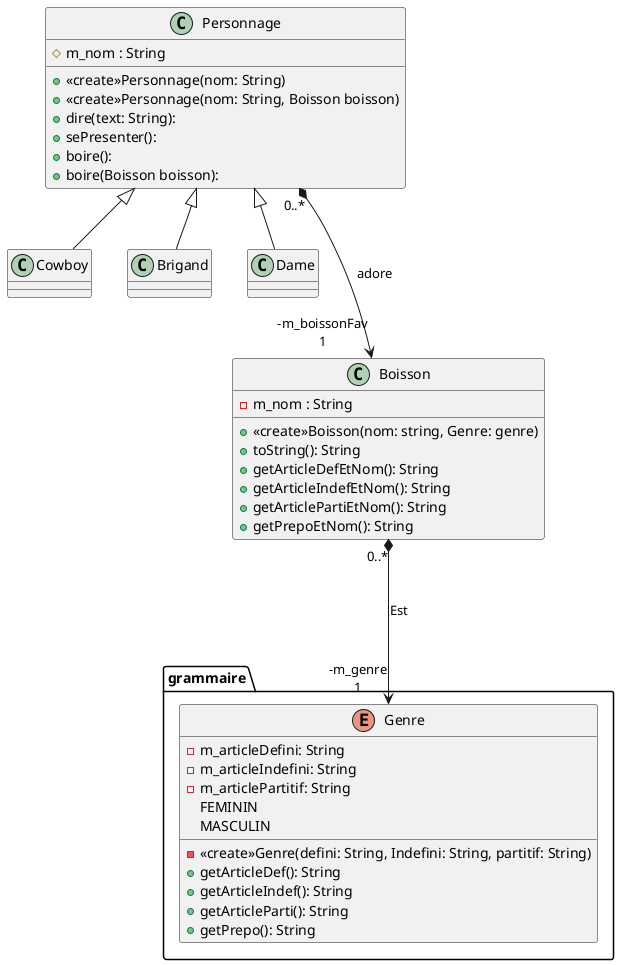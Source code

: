 @startuml

class Personnage{
    #m_nom : String
    +«create»Personnage(nom: String)
    +«create»Personnage(nom: String, Boisson boisson)
    +dire(text: String):
    +sePresenter():
    +boire():
    +boire(Boisson boisson):
}

class Cowboy extends Personnage{

}

class Brigand extends Personnage{

}

class Dame extends Personnage{

}


class Boisson{
    -m_nom : String
    +«create»Boisson(nom: string, Genre: genre)
    +toString(): String
    +getArticleDefEtNom(): String
    +getArticleIndefEtNom(): String
    +getArticlePartiEtNom(): String
    +getPrepoEtNom(): String

}

package grammaire {
    enum Genre{
        -m_articleDefini: String
        -m_articleIndefini: String
        -m_articlePartitif: String
        -«create»Genre(defini: String, Indefini: String, partitif: String)
        FEMININ
        MASCULIN
        +getArticleDef(): String
        +getArticleIndef(): String
        +getArticleParti(): String
        +getPrepo(): String
    }
}

Boisson "0..*" *---> "-m_genre\n1" Genre : Est 

Personnage "0..*" *---> "-m_boissonFav\n1" Boisson : adore
@enduml